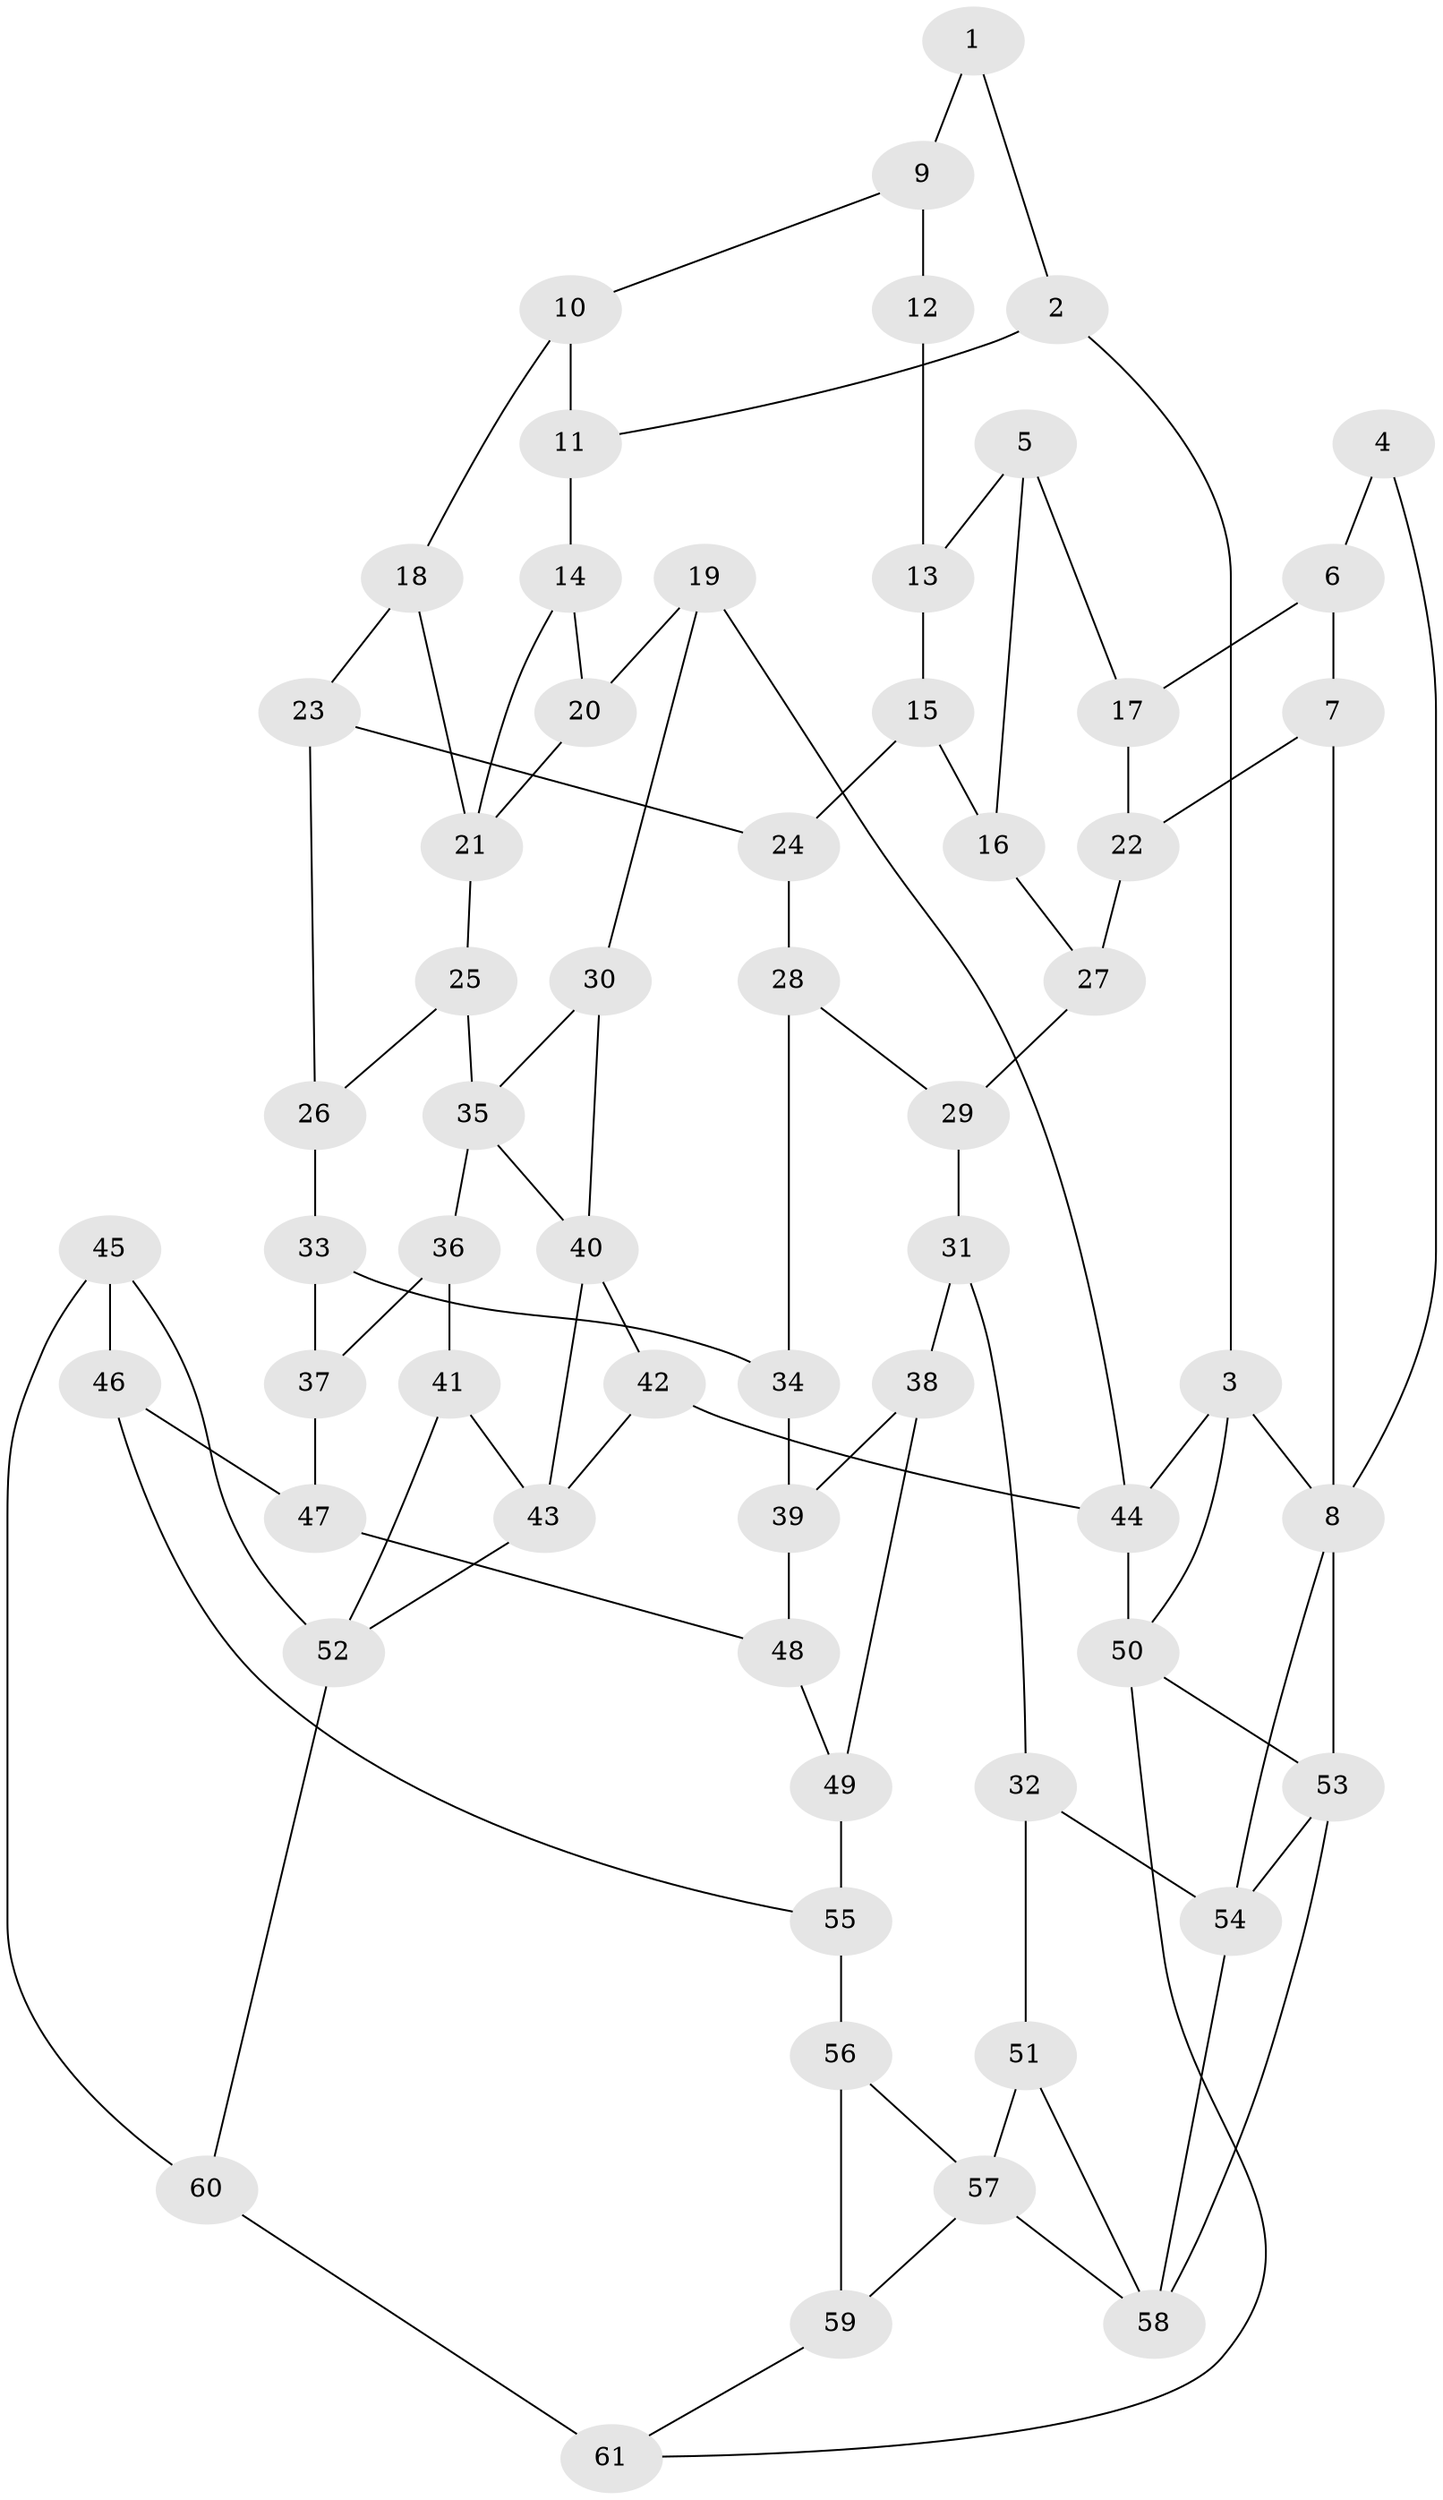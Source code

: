 // original degree distribution, {3: 0.023255813953488372, 5: 0.4883720930232558, 6: 0.23255813953488372, 4: 0.2558139534883721}
// Generated by graph-tools (version 1.1) at 2025/38/03/04/25 23:38:35]
// undirected, 61 vertices, 97 edges
graph export_dot {
  node [color=gray90,style=filled];
  1;
  2;
  3;
  4;
  5;
  6;
  7;
  8;
  9;
  10;
  11;
  12;
  13;
  14;
  15;
  16;
  17;
  18;
  19;
  20;
  21;
  22;
  23;
  24;
  25;
  26;
  27;
  28;
  29;
  30;
  31;
  32;
  33;
  34;
  35;
  36;
  37;
  38;
  39;
  40;
  41;
  42;
  43;
  44;
  45;
  46;
  47;
  48;
  49;
  50;
  51;
  52;
  53;
  54;
  55;
  56;
  57;
  58;
  59;
  60;
  61;
  1 -- 2 [weight=1.0];
  1 -- 9 [weight=1.0];
  2 -- 3 [weight=1.0];
  2 -- 11 [weight=1.0];
  3 -- 8 [weight=1.0];
  3 -- 44 [weight=1.0];
  3 -- 50 [weight=1.0];
  4 -- 6 [weight=1.0];
  4 -- 8 [weight=1.0];
  5 -- 13 [weight=1.0];
  5 -- 16 [weight=1.0];
  5 -- 17 [weight=1.0];
  6 -- 7 [weight=1.0];
  6 -- 17 [weight=2.0];
  7 -- 8 [weight=1.0];
  7 -- 22 [weight=1.0];
  8 -- 53 [weight=1.0];
  8 -- 54 [weight=1.0];
  9 -- 10 [weight=1.0];
  9 -- 12 [weight=2.0];
  10 -- 11 [weight=1.0];
  10 -- 18 [weight=1.0];
  11 -- 14 [weight=2.0];
  12 -- 13 [weight=2.0];
  13 -- 15 [weight=1.0];
  14 -- 20 [weight=1.0];
  14 -- 21 [weight=1.0];
  15 -- 16 [weight=1.0];
  15 -- 24 [weight=1.0];
  16 -- 27 [weight=1.0];
  17 -- 22 [weight=1.0];
  18 -- 21 [weight=1.0];
  18 -- 23 [weight=1.0];
  19 -- 20 [weight=1.0];
  19 -- 30 [weight=1.0];
  19 -- 44 [weight=1.0];
  20 -- 21 [weight=1.0];
  21 -- 25 [weight=1.0];
  22 -- 27 [weight=2.0];
  23 -- 24 [weight=1.0];
  23 -- 26 [weight=1.0];
  24 -- 28 [weight=1.0];
  25 -- 26 [weight=1.0];
  25 -- 35 [weight=1.0];
  26 -- 33 [weight=1.0];
  27 -- 29 [weight=1.0];
  28 -- 29 [weight=1.0];
  28 -- 34 [weight=1.0];
  29 -- 31 [weight=1.0];
  30 -- 35 [weight=1.0];
  30 -- 40 [weight=1.0];
  31 -- 32 [weight=1.0];
  31 -- 38 [weight=1.0];
  32 -- 51 [weight=1.0];
  32 -- 54 [weight=1.0];
  33 -- 34 [weight=1.0];
  33 -- 37 [weight=1.0];
  34 -- 39 [weight=2.0];
  35 -- 36 [weight=1.0];
  35 -- 40 [weight=1.0];
  36 -- 37 [weight=1.0];
  36 -- 41 [weight=1.0];
  37 -- 47 [weight=1.0];
  38 -- 39 [weight=1.0];
  38 -- 49 [weight=1.0];
  39 -- 48 [weight=1.0];
  40 -- 42 [weight=1.0];
  40 -- 43 [weight=1.0];
  41 -- 43 [weight=1.0];
  41 -- 52 [weight=1.0];
  42 -- 43 [weight=1.0];
  42 -- 44 [weight=1.0];
  43 -- 52 [weight=1.0];
  44 -- 50 [weight=1.0];
  45 -- 46 [weight=1.0];
  45 -- 52 [weight=1.0];
  45 -- 60 [weight=1.0];
  46 -- 47 [weight=1.0];
  46 -- 55 [weight=1.0];
  47 -- 48 [weight=1.0];
  48 -- 49 [weight=1.0];
  49 -- 55 [weight=1.0];
  50 -- 53 [weight=1.0];
  50 -- 61 [weight=1.0];
  51 -- 57 [weight=1.0];
  51 -- 58 [weight=1.0];
  52 -- 60 [weight=1.0];
  53 -- 54 [weight=1.0];
  53 -- 58 [weight=1.0];
  54 -- 58 [weight=1.0];
  55 -- 56 [weight=2.0];
  56 -- 57 [weight=1.0];
  56 -- 59 [weight=1.0];
  57 -- 58 [weight=1.0];
  57 -- 59 [weight=1.0];
  59 -- 61 [weight=1.0];
  60 -- 61 [weight=2.0];
}
